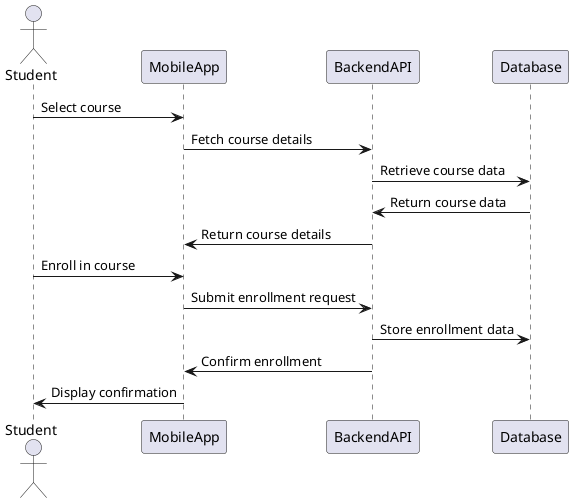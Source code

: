 @startuml
actor Student
Student -> MobileApp : Select course
MobileApp -> BackendAPI : Fetch course details
BackendAPI -> Database : Retrieve course data
Database -> BackendAPI : Return course data
BackendAPI -> MobileApp : Return course details
Student -> MobileApp : Enroll in course
MobileApp -> BackendAPI : Submit enrollment request
BackendAPI -> Database : Store enrollment data
BackendAPI -> MobileApp : Confirm enrollment
MobileApp -> Student : Display confirmation

@enduml
